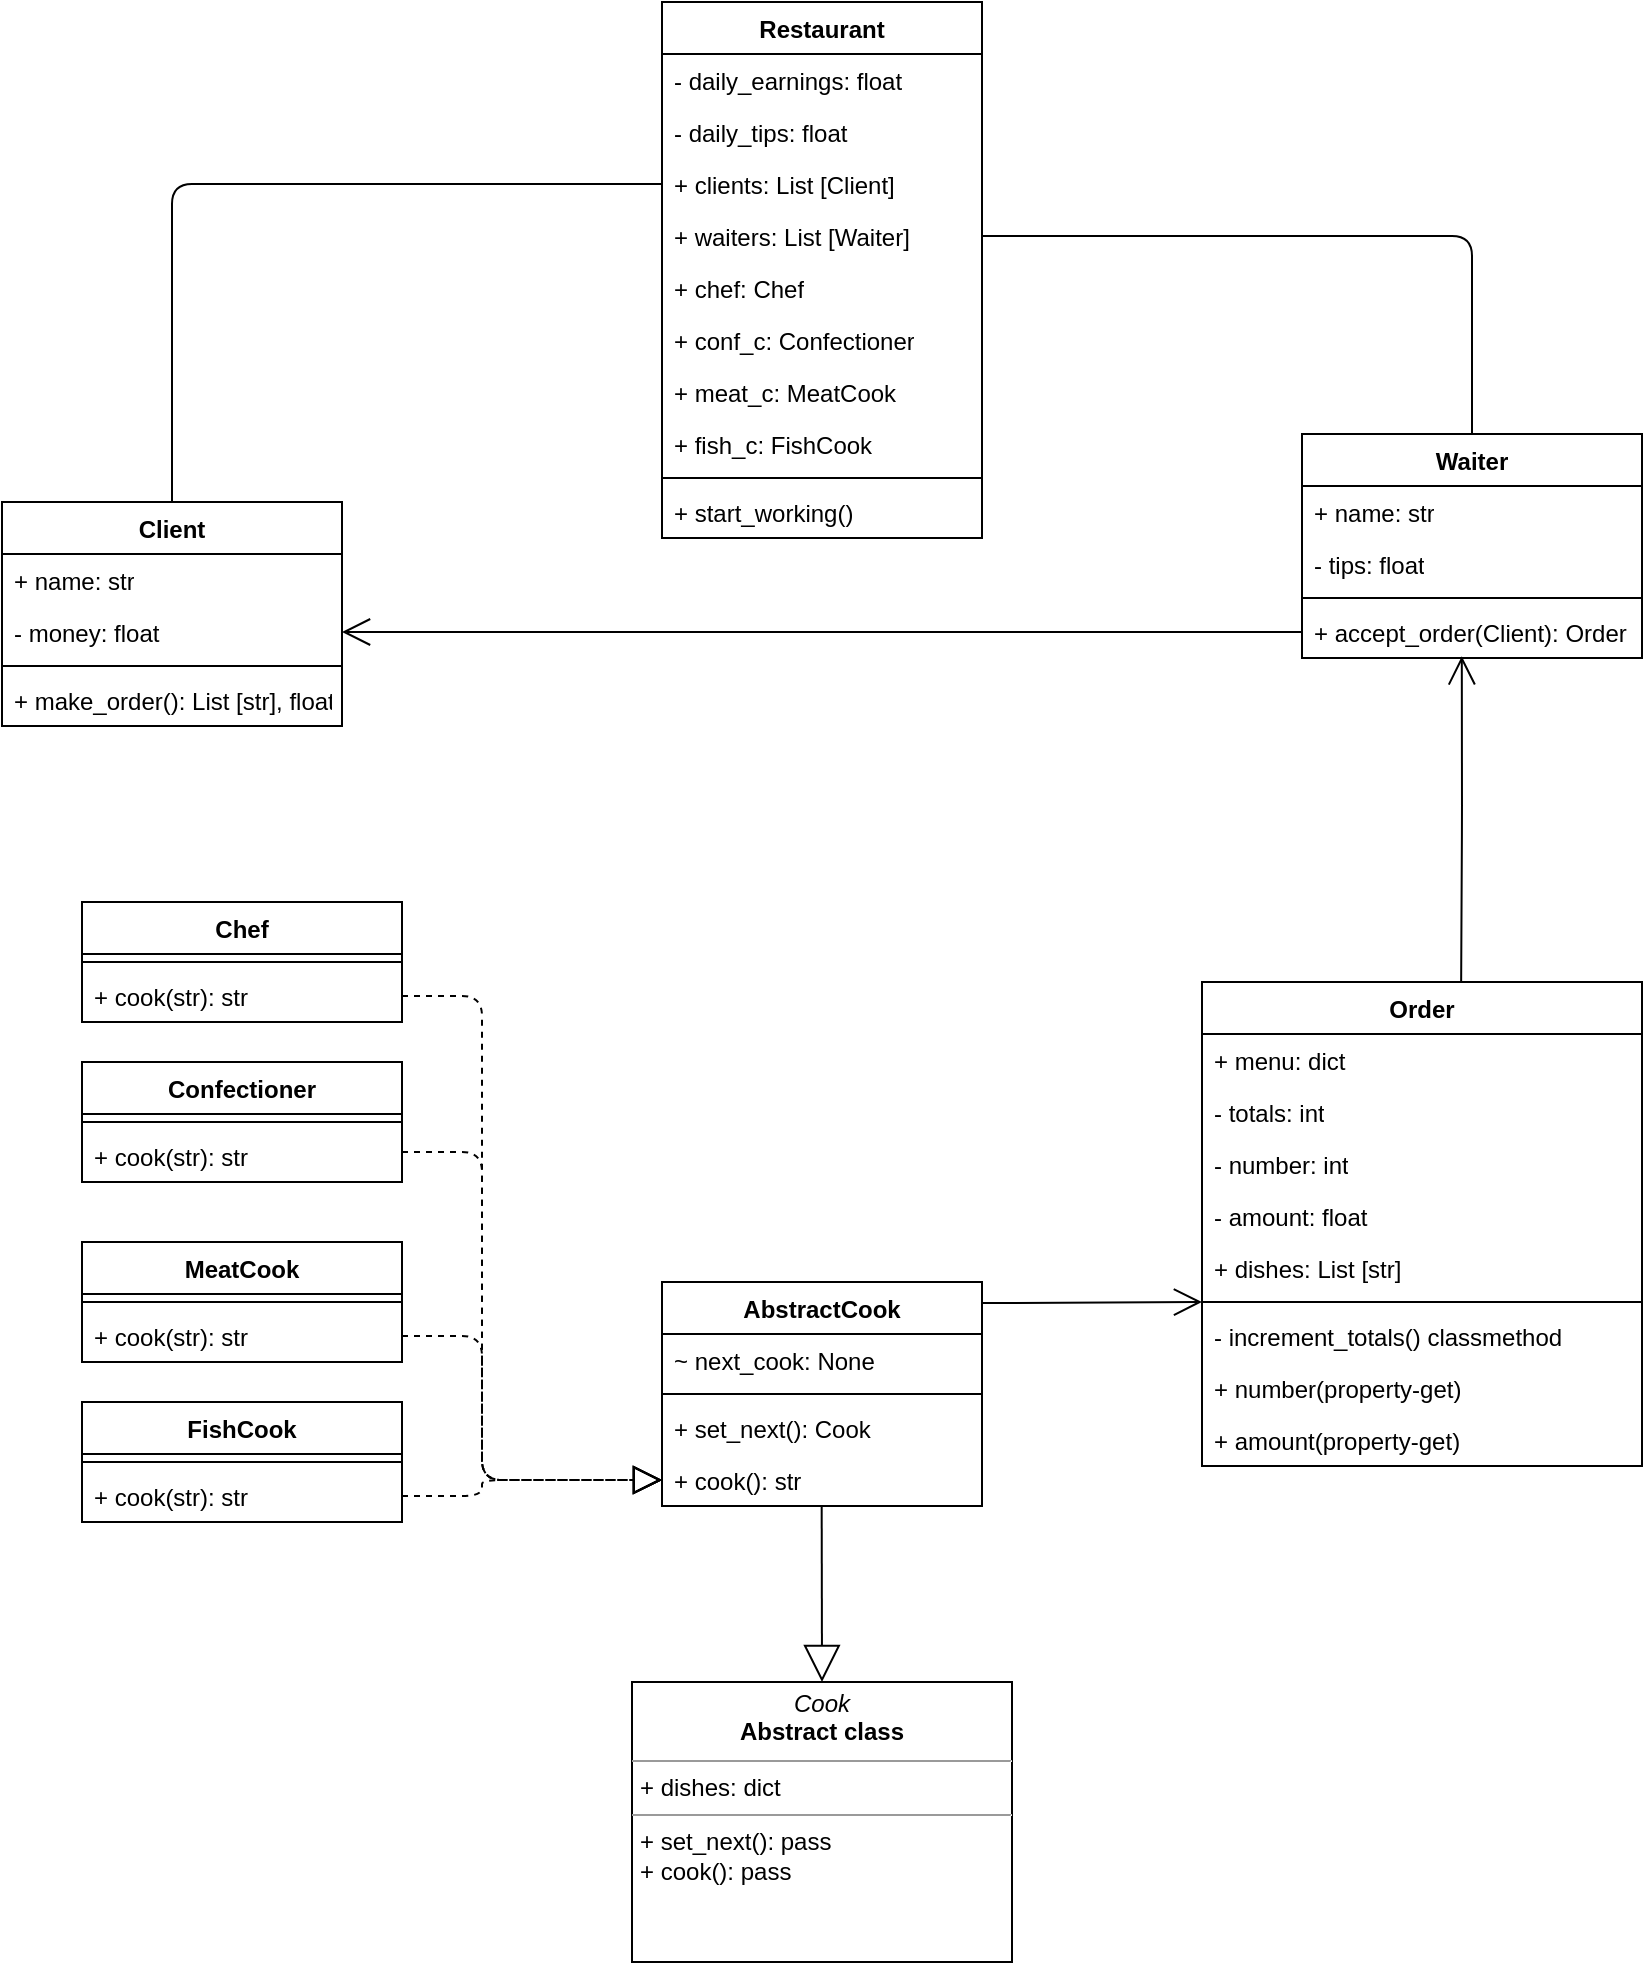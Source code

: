<mxfile version="12.6.5" type="device"><diagram name="Page-1" id="c4acf3e9-155e-7222-9cf6-157b1a14988f"><mxGraphModel dx="1123" dy="672" grid="1" gridSize="10" guides="1" tooltips="1" connect="1" arrows="1" fold="1" page="1" pageScale="1" pageWidth="850" pageHeight="1100" background="#ffffff" math="0" shadow="0"><root><mxCell id="0"/><mxCell id="1" parent="0"/><mxCell id="5d2195bd80daf111-10" value="&lt;p style=&quot;margin: 0px ; margin-top: 4px ; text-align: center&quot;&gt;&lt;i&gt;Cook&lt;/i&gt;&lt;br&gt;&lt;b&gt;Abstract class&lt;/b&gt;&lt;/p&gt;&lt;hr size=&quot;1&quot;&gt;&lt;p style=&quot;margin: 0px ; margin-left: 4px&quot;&gt;+ dishes: dict&lt;/p&gt;&lt;hr size=&quot;1&quot;&gt;&lt;p style=&quot;margin: 0px ; margin-left: 4px&quot;&gt;+ set_next(): pass&lt;/p&gt;&lt;p style=&quot;margin: 0px ; margin-left: 4px&quot;&gt;+ cook(): pass&lt;/p&gt;&lt;p style=&quot;margin: 0px ; margin-left: 4px&quot;&gt;&lt;br&gt;&lt;/p&gt;" style="verticalAlign=top;align=left;overflow=fill;fontSize=12;fontFamily=Helvetica;html=1;rounded=0;shadow=0;comic=0;labelBackgroundColor=none;strokeWidth=1" parent="1" vertex="1"><mxGeometry x="315" y="850" width="190" height="140" as="geometry"/></mxCell><mxCell id="DTFBv68jIetrH04XjiuX-27" value="Restaurant" style="swimlane;fontStyle=1;align=center;verticalAlign=top;childLayout=stackLayout;horizontal=1;startSize=26;horizontalStack=0;resizeParent=1;resizeParentMax=0;resizeLast=0;collapsible=1;marginBottom=0;" parent="1" vertex="1"><mxGeometry x="330" y="10" width="160" height="268" as="geometry"/></mxCell><mxCell id="17acba5748e5396b-21" value="- daily_earnings: float" style="text;html=1;strokeColor=none;fillColor=none;align=left;verticalAlign=top;spacingLeft=4;spacingRight=4;whiteSpace=wrap;overflow=hidden;rotatable=0;points=[[0,0.5],[1,0.5]];portConstraint=eastwest;" parent="DTFBv68jIetrH04XjiuX-27" vertex="1"><mxGeometry y="26" width="160" height="26" as="geometry"/></mxCell><mxCell id="17acba5748e5396b-24" value="- daily_tips: float" style="text;html=1;strokeColor=none;fillColor=none;align=left;verticalAlign=top;spacingLeft=4;spacingRight=4;whiteSpace=wrap;overflow=hidden;rotatable=0;points=[[0,0.5],[1,0.5]];portConstraint=eastwest;" parent="DTFBv68jIetrH04XjiuX-27" vertex="1"><mxGeometry y="52" width="160" height="26" as="geometry"/></mxCell><mxCell id="7SMnW-3yY9mrG8ayVzgt-16" value="+ clients: List [Client]" style="text;html=1;strokeColor=none;fillColor=none;align=left;verticalAlign=top;spacingLeft=4;spacingRight=4;whiteSpace=wrap;overflow=hidden;rotatable=0;points=[[0,0.5],[1,0.5]];portConstraint=eastwest;" parent="DTFBv68jIetrH04XjiuX-27" vertex="1"><mxGeometry y="78" width="160" height="26" as="geometry"/></mxCell><mxCell id="17acba5748e5396b-26" value="+ waiters: List [Waiter]" style="text;html=1;strokeColor=none;fillColor=none;align=left;verticalAlign=top;spacingLeft=4;spacingRight=4;whiteSpace=wrap;overflow=hidden;rotatable=0;points=[[0,0.5],[1,0.5]];portConstraint=eastwest;" parent="DTFBv68jIetrH04XjiuX-27" vertex="1"><mxGeometry y="104" width="160" height="26" as="geometry"/></mxCell><mxCell id="mvDYSAn0GNnwZQqpaxTi-2" value="+ chef: Chef" style="text;html=1;strokeColor=none;fillColor=none;align=left;verticalAlign=top;spacingLeft=4;spacingRight=4;whiteSpace=wrap;overflow=hidden;rotatable=0;points=[[0,0.5],[1,0.5]];portConstraint=eastwest;" vertex="1" parent="DTFBv68jIetrH04XjiuX-27"><mxGeometry y="130" width="160" height="26" as="geometry"/></mxCell><mxCell id="mvDYSAn0GNnwZQqpaxTi-3" value="+ conf_c: Confectioner" style="text;html=1;strokeColor=none;fillColor=none;align=left;verticalAlign=top;spacingLeft=4;spacingRight=4;whiteSpace=wrap;overflow=hidden;rotatable=0;points=[[0,0.5],[1,0.5]];portConstraint=eastwest;" vertex="1" parent="DTFBv68jIetrH04XjiuX-27"><mxGeometry y="156" width="160" height="26" as="geometry"/></mxCell><mxCell id="mvDYSAn0GNnwZQqpaxTi-4" value="+ meat_c: MeatCook" style="text;html=1;strokeColor=none;fillColor=none;align=left;verticalAlign=top;spacingLeft=4;spacingRight=4;whiteSpace=wrap;overflow=hidden;rotatable=0;points=[[0,0.5],[1,0.5]];portConstraint=eastwest;" vertex="1" parent="DTFBv68jIetrH04XjiuX-27"><mxGeometry y="182" width="160" height="26" as="geometry"/></mxCell><mxCell id="mvDYSAn0GNnwZQqpaxTi-5" value="+ fish_c: FishCook" style="text;html=1;strokeColor=none;fillColor=none;align=left;verticalAlign=top;spacingLeft=4;spacingRight=4;whiteSpace=wrap;overflow=hidden;rotatable=0;points=[[0,0.5],[1,0.5]];portConstraint=eastwest;" vertex="1" parent="DTFBv68jIetrH04XjiuX-27"><mxGeometry y="208" width="160" height="26" as="geometry"/></mxCell><mxCell id="DTFBv68jIetrH04XjiuX-29" value="" style="line;strokeWidth=1;fillColor=none;align=left;verticalAlign=middle;spacingTop=-1;spacingLeft=3;spacingRight=3;rotatable=0;labelPosition=right;points=[];portConstraint=eastwest;" parent="DTFBv68jIetrH04XjiuX-27" vertex="1"><mxGeometry y="234" width="160" height="8" as="geometry"/></mxCell><mxCell id="DTFBv68jIetrH04XjiuX-30" value="+ start_working()" style="text;strokeColor=none;fillColor=none;align=left;verticalAlign=top;spacingLeft=4;spacingRight=4;overflow=hidden;rotatable=0;points=[[0,0.5],[1,0.5]];portConstraint=eastwest;" parent="DTFBv68jIetrH04XjiuX-27" vertex="1"><mxGeometry y="242" width="160" height="26" as="geometry"/></mxCell><mxCell id="DTFBv68jIetrH04XjiuX-48" value="Order" style="swimlane;fontStyle=1;align=center;verticalAlign=top;childLayout=stackLayout;horizontal=1;startSize=26;horizontalStack=0;resizeParent=1;resizeParentMax=0;resizeLast=0;collapsible=1;marginBottom=0;" parent="1" vertex="1"><mxGeometry x="600" y="500" width="220" height="242" as="geometry"><mxRectangle x="360" y="260" width="70" height="26" as="alternateBounds"/></mxGeometry></mxCell><mxCell id="DTFBv68jIetrH04XjiuX-49" value="+ menu: dict" style="text;html=1;strokeColor=none;fillColor=none;align=left;verticalAlign=top;spacingLeft=4;spacingRight=4;whiteSpace=wrap;overflow=hidden;rotatable=0;points=[[0,0.5],[1,0.5]];portConstraint=eastwest;" parent="DTFBv68jIetrH04XjiuX-48" vertex="1"><mxGeometry y="26" width="220" height="26" as="geometry"/></mxCell><mxCell id="mvDYSAn0GNnwZQqpaxTi-6" value="- totals: int" style="text;html=1;strokeColor=none;fillColor=none;align=left;verticalAlign=top;spacingLeft=4;spacingRight=4;whiteSpace=wrap;overflow=hidden;rotatable=0;points=[[0,0.5],[1,0.5]];portConstraint=eastwest;" vertex="1" parent="DTFBv68jIetrH04XjiuX-48"><mxGeometry y="52" width="220" height="26" as="geometry"/></mxCell><mxCell id="DTFBv68jIetrH04XjiuX-50" value="- number: int" style="text;html=1;strokeColor=none;fillColor=none;align=left;verticalAlign=top;spacingLeft=4;spacingRight=4;whiteSpace=wrap;overflow=hidden;rotatable=0;points=[[0,0.5],[1,0.5]];portConstraint=eastwest;" parent="DTFBv68jIetrH04XjiuX-48" vertex="1"><mxGeometry y="78" width="220" height="26" as="geometry"/></mxCell><mxCell id="mvDYSAn0GNnwZQqpaxTi-7" value="- amount: float" style="text;html=1;strokeColor=none;fillColor=none;align=left;verticalAlign=top;spacingLeft=4;spacingRight=4;whiteSpace=wrap;overflow=hidden;rotatable=0;points=[[0,0.5],[1,0.5]];portConstraint=eastwest;" vertex="1" parent="DTFBv68jIetrH04XjiuX-48"><mxGeometry y="104" width="220" height="26" as="geometry"/></mxCell><mxCell id="DTFBv68jIetrH04XjiuX-51" value="+ dishes: List [str]" style="text;html=1;strokeColor=none;fillColor=none;align=left;verticalAlign=top;spacingLeft=4;spacingRight=4;whiteSpace=wrap;overflow=hidden;rotatable=0;points=[[0,0.5],[1,0.5]];portConstraint=eastwest;" parent="DTFBv68jIetrH04XjiuX-48" vertex="1"><mxGeometry y="130" width="220" height="26" as="geometry"/></mxCell><mxCell id="DTFBv68jIetrH04XjiuX-52" value="" style="line;strokeWidth=1;fillColor=none;align=left;verticalAlign=middle;spacingTop=-1;spacingLeft=3;spacingRight=3;rotatable=0;labelPosition=right;points=[];portConstraint=eastwest;" parent="DTFBv68jIetrH04XjiuX-48" vertex="1"><mxGeometry y="156" width="220" height="8" as="geometry"/></mxCell><mxCell id="DTFBv68jIetrH04XjiuX-53" value="- increment_totals() classmethod" style="text;strokeColor=none;fillColor=none;align=left;verticalAlign=top;spacingLeft=4;spacingRight=4;overflow=hidden;rotatable=0;points=[[0,0.5],[1,0.5]];portConstraint=eastwest;" parent="DTFBv68jIetrH04XjiuX-48" vertex="1"><mxGeometry y="164" width="220" height="26" as="geometry"/></mxCell><mxCell id="mvDYSAn0GNnwZQqpaxTi-8" value="+ number(property-get)" style="text;strokeColor=none;fillColor=none;align=left;verticalAlign=top;spacingLeft=4;spacingRight=4;overflow=hidden;rotatable=0;points=[[0,0.5],[1,0.5]];portConstraint=eastwest;" vertex="1" parent="DTFBv68jIetrH04XjiuX-48"><mxGeometry y="190" width="220" height="26" as="geometry"/></mxCell><mxCell id="mvDYSAn0GNnwZQqpaxTi-11" value="+ amount(property-get)" style="text;strokeColor=none;fillColor=none;align=left;verticalAlign=top;spacingLeft=4;spacingRight=4;overflow=hidden;rotatable=0;points=[[0,0.5],[1,0.5]];portConstraint=eastwest;" vertex="1" parent="DTFBv68jIetrH04XjiuX-48"><mxGeometry y="216" width="220" height="26" as="geometry"/></mxCell><mxCell id="DTFBv68jIetrH04XjiuX-54" value="Waiter" style="swimlane;fontStyle=1;align=center;verticalAlign=top;childLayout=stackLayout;horizontal=1;startSize=26;horizontalStack=0;resizeParent=1;resizeParentMax=0;resizeLast=0;collapsible=1;marginBottom=0;" parent="1" vertex="1"><mxGeometry x="650" y="226" width="170" height="112" as="geometry"><mxRectangle x="600" y="200" width="70" height="26" as="alternateBounds"/></mxGeometry></mxCell><mxCell id="DTFBv68jIetrH04XjiuX-55" value="+ name: str" style="text;html=1;strokeColor=none;fillColor=none;align=left;verticalAlign=top;spacingLeft=4;spacingRight=4;whiteSpace=wrap;overflow=hidden;rotatable=0;points=[[0,0.5],[1,0.5]];portConstraint=eastwest;" parent="DTFBv68jIetrH04XjiuX-54" vertex="1"><mxGeometry y="26" width="170" height="26" as="geometry"/></mxCell><mxCell id="DTFBv68jIetrH04XjiuX-56" value="- tips: float" style="text;html=1;strokeColor=none;fillColor=none;align=left;verticalAlign=top;spacingLeft=4;spacingRight=4;whiteSpace=wrap;overflow=hidden;rotatable=0;points=[[0,0.5],[1,0.5]];portConstraint=eastwest;" parent="DTFBv68jIetrH04XjiuX-54" vertex="1"><mxGeometry y="52" width="170" height="26" as="geometry"/></mxCell><mxCell id="DTFBv68jIetrH04XjiuX-58" value="" style="line;strokeWidth=1;fillColor=none;align=left;verticalAlign=middle;spacingTop=-1;spacingLeft=3;spacingRight=3;rotatable=0;labelPosition=right;points=[];portConstraint=eastwest;" parent="DTFBv68jIetrH04XjiuX-54" vertex="1"><mxGeometry y="78" width="170" height="8" as="geometry"/></mxCell><mxCell id="DTFBv68jIetrH04XjiuX-59" value="+ accept_order(Client): Order" style="text;strokeColor=none;fillColor=none;align=left;verticalAlign=top;spacingLeft=4;spacingRight=4;overflow=hidden;rotatable=0;points=[[0,0.5],[1,0.5]];portConstraint=eastwest;" parent="DTFBv68jIetrH04XjiuX-54" vertex="1"><mxGeometry y="86" width="170" height="26" as="geometry"/></mxCell><mxCell id="DTFBv68jIetrH04XjiuX-60" value="Client" style="swimlane;fontStyle=1;align=center;verticalAlign=top;childLayout=stackLayout;horizontal=1;startSize=26;horizontalStack=0;resizeParent=1;resizeParentMax=0;resizeLast=0;collapsible=1;marginBottom=0;" parent="1" vertex="1"><mxGeometry y="260" width="170" height="112" as="geometry"><mxRectangle x="120" y="200" width="70" height="26" as="alternateBounds"/></mxGeometry></mxCell><mxCell id="DTFBv68jIetrH04XjiuX-61" value="+ name: str" style="text;html=1;strokeColor=none;fillColor=none;align=left;verticalAlign=top;spacingLeft=4;spacingRight=4;whiteSpace=wrap;overflow=hidden;rotatable=0;points=[[0,0.5],[1,0.5]];portConstraint=eastwest;" parent="DTFBv68jIetrH04XjiuX-60" vertex="1"><mxGeometry y="26" width="170" height="26" as="geometry"/></mxCell><mxCell id="7SMnW-3yY9mrG8ayVzgt-3" value="- money: float" style="text;html=1;strokeColor=none;fillColor=none;align=left;verticalAlign=top;spacingLeft=4;spacingRight=4;whiteSpace=wrap;overflow=hidden;rotatable=0;points=[[0,0.5],[1,0.5]];portConstraint=eastwest;" parent="DTFBv68jIetrH04XjiuX-60" vertex="1"><mxGeometry y="52" width="170" height="26" as="geometry"/></mxCell><mxCell id="DTFBv68jIetrH04XjiuX-64" value="" style="line;strokeWidth=1;fillColor=none;align=left;verticalAlign=middle;spacingTop=-1;spacingLeft=3;spacingRight=3;rotatable=0;labelPosition=right;points=[];portConstraint=eastwest;" parent="DTFBv68jIetrH04XjiuX-60" vertex="1"><mxGeometry y="78" width="170" height="8" as="geometry"/></mxCell><mxCell id="DTFBv68jIetrH04XjiuX-65" value="+ make_order(): List [str], float" style="text;strokeColor=none;fillColor=none;align=left;verticalAlign=top;spacingLeft=4;spacingRight=4;overflow=hidden;rotatable=0;points=[[0,0.5],[1,0.5]];portConstraint=eastwest;" parent="DTFBv68jIetrH04XjiuX-60" vertex="1"><mxGeometry y="86" width="170" height="26" as="geometry"/></mxCell><mxCell id="L1HA2YC8T2fDqDxwRUZR-10" value="Chef" style="swimlane;fontStyle=1;align=center;verticalAlign=top;childLayout=stackLayout;horizontal=1;startSize=26;horizontalStack=0;resizeParent=1;resizeParentMax=0;resizeLast=0;collapsible=1;marginBottom=0;" parent="1" vertex="1"><mxGeometry x="40" y="460" width="160" height="60" as="geometry"/></mxCell><mxCell id="L1HA2YC8T2fDqDxwRUZR-14" value="" style="line;strokeWidth=1;fillColor=none;align=left;verticalAlign=middle;spacingTop=-1;spacingLeft=3;spacingRight=3;rotatable=0;labelPosition=right;points=[];portConstraint=eastwest;" parent="L1HA2YC8T2fDqDxwRUZR-10" vertex="1"><mxGeometry y="26" width="160" height="8" as="geometry"/></mxCell><mxCell id="L1HA2YC8T2fDqDxwRUZR-15" value="+ cook(str): str" style="text;strokeColor=none;fillColor=none;align=left;verticalAlign=top;spacingLeft=4;spacingRight=4;overflow=hidden;rotatable=0;points=[[0,0.5],[1,0.5]];portConstraint=eastwest;" parent="L1HA2YC8T2fDqDxwRUZR-10" vertex="1"><mxGeometry y="34" width="160" height="26" as="geometry"/></mxCell><mxCell id="L1HA2YC8T2fDqDxwRUZR-16" value="Confectioner" style="swimlane;fontStyle=1;align=center;verticalAlign=top;childLayout=stackLayout;horizontal=1;startSize=26;horizontalStack=0;resizeParent=1;resizeParentMax=0;resizeLast=0;collapsible=1;marginBottom=0;" parent="1" vertex="1"><mxGeometry x="40" y="540" width="160" height="60" as="geometry"/></mxCell><mxCell id="L1HA2YC8T2fDqDxwRUZR-20" value="" style="line;strokeWidth=1;fillColor=none;align=left;verticalAlign=middle;spacingTop=-1;spacingLeft=3;spacingRight=3;rotatable=0;labelPosition=right;points=[];portConstraint=eastwest;" parent="L1HA2YC8T2fDqDxwRUZR-16" vertex="1"><mxGeometry y="26" width="160" height="8" as="geometry"/></mxCell><mxCell id="L1HA2YC8T2fDqDxwRUZR-21" value="+ cook(str): str" style="text;strokeColor=none;fillColor=none;align=left;verticalAlign=top;spacingLeft=4;spacingRight=4;overflow=hidden;rotatable=0;points=[[0,0.5],[1,0.5]];portConstraint=eastwest;" parent="L1HA2YC8T2fDqDxwRUZR-16" vertex="1"><mxGeometry y="34" width="160" height="26" as="geometry"/></mxCell><mxCell id="L1HA2YC8T2fDqDxwRUZR-22" value="MeatCook" style="swimlane;fontStyle=1;align=center;verticalAlign=top;childLayout=stackLayout;horizontal=1;startSize=26;horizontalStack=0;resizeParent=1;resizeParentMax=0;resizeLast=0;collapsible=1;marginBottom=0;" parent="1" vertex="1"><mxGeometry x="40" y="630" width="160" height="60" as="geometry"/></mxCell><mxCell id="L1HA2YC8T2fDqDxwRUZR-26" value="" style="line;strokeWidth=1;fillColor=none;align=left;verticalAlign=middle;spacingTop=-1;spacingLeft=3;spacingRight=3;rotatable=0;labelPosition=right;points=[];portConstraint=eastwest;" parent="L1HA2YC8T2fDqDxwRUZR-22" vertex="1"><mxGeometry y="26" width="160" height="8" as="geometry"/></mxCell><mxCell id="L1HA2YC8T2fDqDxwRUZR-27" value="+ cook(str): str" style="text;strokeColor=none;fillColor=none;align=left;verticalAlign=top;spacingLeft=4;spacingRight=4;overflow=hidden;rotatable=0;points=[[0,0.5],[1,0.5]];portConstraint=eastwest;" parent="L1HA2YC8T2fDqDxwRUZR-22" vertex="1"><mxGeometry y="34" width="160" height="26" as="geometry"/></mxCell><mxCell id="L1HA2YC8T2fDqDxwRUZR-28" value="FishCook" style="swimlane;fontStyle=1;align=center;verticalAlign=top;childLayout=stackLayout;horizontal=1;startSize=26;horizontalStack=0;resizeParent=1;resizeParentMax=0;resizeLast=0;collapsible=1;marginBottom=0;" parent="1" vertex="1"><mxGeometry x="40" y="710" width="160" height="60" as="geometry"/></mxCell><mxCell id="L1HA2YC8T2fDqDxwRUZR-32" value="" style="line;strokeWidth=1;fillColor=none;align=left;verticalAlign=middle;spacingTop=-1;spacingLeft=3;spacingRight=3;rotatable=0;labelPosition=right;points=[];portConstraint=eastwest;" parent="L1HA2YC8T2fDqDxwRUZR-28" vertex="1"><mxGeometry y="26" width="160" height="8" as="geometry"/></mxCell><mxCell id="L1HA2YC8T2fDqDxwRUZR-33" value="+ cook(str): str" style="text;strokeColor=none;fillColor=none;align=left;verticalAlign=top;spacingLeft=4;spacingRight=4;overflow=hidden;rotatable=0;points=[[0,0.5],[1,0.5]];portConstraint=eastwest;" parent="L1HA2YC8T2fDqDxwRUZR-28" vertex="1"><mxGeometry y="34" width="160" height="26" as="geometry"/></mxCell><mxCell id="mvDYSAn0GNnwZQqpaxTi-12" value="AbstractCook" style="swimlane;fontStyle=1;align=center;verticalAlign=top;childLayout=stackLayout;horizontal=1;startSize=26;horizontalStack=0;resizeParent=1;resizeParentMax=0;resizeLast=0;collapsible=1;marginBottom=0;" vertex="1" parent="1"><mxGeometry x="330" y="650" width="160" height="112" as="geometry"/></mxCell><mxCell id="mvDYSAn0GNnwZQqpaxTi-13" value="~ next_cook: None" style="text;strokeColor=none;fillColor=none;align=left;verticalAlign=top;spacingLeft=4;spacingRight=4;overflow=hidden;rotatable=0;points=[[0,0.5],[1,0.5]];portConstraint=eastwest;" vertex="1" parent="mvDYSAn0GNnwZQqpaxTi-12"><mxGeometry y="26" width="160" height="26" as="geometry"/></mxCell><mxCell id="mvDYSAn0GNnwZQqpaxTi-14" value="" style="line;strokeWidth=1;fillColor=none;align=left;verticalAlign=middle;spacingTop=-1;spacingLeft=3;spacingRight=3;rotatable=0;labelPosition=right;points=[];portConstraint=eastwest;" vertex="1" parent="mvDYSAn0GNnwZQqpaxTi-12"><mxGeometry y="52" width="160" height="8" as="geometry"/></mxCell><mxCell id="mvDYSAn0GNnwZQqpaxTi-15" value="+ set_next(): Cook" style="text;strokeColor=none;fillColor=none;align=left;verticalAlign=top;spacingLeft=4;spacingRight=4;overflow=hidden;rotatable=0;points=[[0,0.5],[1,0.5]];portConstraint=eastwest;" vertex="1" parent="mvDYSAn0GNnwZQqpaxTi-12"><mxGeometry y="60" width="160" height="26" as="geometry"/></mxCell><mxCell id="mvDYSAn0GNnwZQqpaxTi-17" value="+ cook(): str" style="text;strokeColor=none;fillColor=none;align=left;verticalAlign=top;spacingLeft=4;spacingRight=4;overflow=hidden;rotatable=0;points=[[0,0.5],[1,0.5]];portConstraint=eastwest;" vertex="1" parent="mvDYSAn0GNnwZQqpaxTi-12"><mxGeometry y="86" width="160" height="26" as="geometry"/></mxCell><mxCell id="mvDYSAn0GNnwZQqpaxTi-18" value="" style="endArrow=none;html=1;edgeStyle=orthogonalEdgeStyle;exitX=0.5;exitY=0;exitDx=0;exitDy=0;entryX=0;entryY=0.5;entryDx=0;entryDy=0;" edge="1" parent="1" source="DTFBv68jIetrH04XjiuX-60" target="7SMnW-3yY9mrG8ayVzgt-16"><mxGeometry relative="1" as="geometry"><mxPoint x="90" y="480" as="sourcePoint"/><mxPoint x="230" y="170" as="targetPoint"/></mxGeometry></mxCell><mxCell id="mvDYSAn0GNnwZQqpaxTi-21" value="" style="endArrow=none;html=1;edgeStyle=orthogonalEdgeStyle;exitX=0.5;exitY=0;exitDx=0;exitDy=0;entryX=1;entryY=0.5;entryDx=0;entryDy=0;" edge="1" parent="1" source="DTFBv68jIetrH04XjiuX-54" target="17acba5748e5396b-26"><mxGeometry relative="1" as="geometry"><mxPoint x="95" y="270" as="sourcePoint"/><mxPoint x="340" y="111" as="targetPoint"/></mxGeometry></mxCell><mxCell id="mvDYSAn0GNnwZQqpaxTi-22" value="" style="endArrow=open;endFill=1;endSize=12;html=1;entryX=1;entryY=0.5;entryDx=0;entryDy=0;exitX=0;exitY=0.5;exitDx=0;exitDy=0;" edge="1" parent="1" source="DTFBv68jIetrH04XjiuX-59" target="7SMnW-3yY9mrG8ayVzgt-3"><mxGeometry width="160" relative="1" as="geometry"><mxPoint x="500" y="350" as="sourcePoint"/><mxPoint x="270" y="530" as="targetPoint"/></mxGeometry></mxCell><mxCell id="mvDYSAn0GNnwZQqpaxTi-35" value="" style="endArrow=open;endFill=1;endSize=12;html=1;exitX=0.589;exitY=-0.002;exitDx=0;exitDy=0;exitPerimeter=0;entryX=0.47;entryY=0.968;entryDx=0;entryDy=0;entryPerimeter=0;" edge="1" parent="1" source="DTFBv68jIetrH04XjiuX-48" target="DTFBv68jIetrH04XjiuX-59"><mxGeometry width="160" relative="1" as="geometry"><mxPoint x="660" y="335" as="sourcePoint"/><mxPoint x="740" y="430" as="targetPoint"/><Array as="points"><mxPoint x="730" y="417"/></Array></mxGeometry></mxCell><mxCell id="mvDYSAn0GNnwZQqpaxTi-36" value="" style="endArrow=block;dashed=1;endFill=0;endSize=12;html=1;entryX=0;entryY=0.5;entryDx=0;entryDy=0;exitX=1;exitY=0.5;exitDx=0;exitDy=0;" edge="1" parent="1" source="L1HA2YC8T2fDqDxwRUZR-15" target="mvDYSAn0GNnwZQqpaxTi-17"><mxGeometry width="160" relative="1" as="geometry"><mxPoint x="230" y="507" as="sourcePoint"/><mxPoint x="280" y="830" as="targetPoint"/><Array as="points"><mxPoint x="240" y="507"/><mxPoint x="240" y="630"/><mxPoint x="240" y="749"/></Array></mxGeometry></mxCell><mxCell id="mvDYSAn0GNnwZQqpaxTi-37" value="" style="endArrow=block;dashed=1;endFill=0;endSize=12;html=1;entryX=0;entryY=0.5;entryDx=0;entryDy=0;exitX=1;exitY=0.75;exitDx=0;exitDy=0;" edge="1" parent="1" source="L1HA2YC8T2fDqDxwRUZR-16" target="mvDYSAn0GNnwZQqpaxTi-17"><mxGeometry width="160" relative="1" as="geometry"><mxPoint x="130" y="840" as="sourcePoint"/><mxPoint x="290" y="840" as="targetPoint"/><Array as="points"><mxPoint x="240" y="585"/><mxPoint x="240" y="670"/><mxPoint x="240" y="749"/></Array></mxGeometry></mxCell><mxCell id="mvDYSAn0GNnwZQqpaxTi-38" value="" style="endArrow=block;dashed=1;endFill=0;endSize=12;html=1;exitX=1;exitY=0.5;exitDx=0;exitDy=0;entryX=0;entryY=0.5;entryDx=0;entryDy=0;" edge="1" parent="1" source="L1HA2YC8T2fDqDxwRUZR-27" target="mvDYSAn0GNnwZQqpaxTi-17"><mxGeometry width="160" relative="1" as="geometry"><mxPoint x="140" y="850" as="sourcePoint"/><mxPoint x="300" y="850" as="targetPoint"/><Array as="points"><mxPoint x="240" y="677"/><mxPoint x="240" y="700"/><mxPoint x="240" y="749"/></Array></mxGeometry></mxCell><mxCell id="mvDYSAn0GNnwZQqpaxTi-39" value="" style="endArrow=block;dashed=1;endFill=0;endSize=12;html=1;exitX=1;exitY=0.5;exitDx=0;exitDy=0;entryX=0;entryY=0.5;entryDx=0;entryDy=0;" edge="1" parent="1" source="L1HA2YC8T2fDqDxwRUZR-33" target="mvDYSAn0GNnwZQqpaxTi-17"><mxGeometry width="160" relative="1" as="geometry"><mxPoint x="210" y="687" as="sourcePoint"/><mxPoint x="340" y="759" as="targetPoint"/><Array as="points"><mxPoint x="240" y="757"/><mxPoint x="240" y="749"/></Array></mxGeometry></mxCell><mxCell id="mvDYSAn0GNnwZQqpaxTi-40" value="" style="endArrow=block;endSize=16;endFill=0;html=1;entryX=0.5;entryY=0;entryDx=0;entryDy=0;exitX=0.499;exitY=1.015;exitDx=0;exitDy=0;exitPerimeter=0;" edge="1" parent="1" source="mvDYSAn0GNnwZQqpaxTi-17" target="5d2195bd80daf111-10"><mxGeometry x="-0.142" y="-20" width="160" relative="1" as="geometry"><mxPoint x="400" y="820" as="sourcePoint"/><mxPoint x="340" y="800" as="targetPoint"/><mxPoint as="offset"/></mxGeometry></mxCell><mxCell id="mvDYSAn0GNnwZQqpaxTi-41" value="" style="endArrow=open;endFill=1;endSize=12;html=1;exitX=0.998;exitY=0.094;exitDx=0;exitDy=0;exitPerimeter=0;" edge="1" parent="1" source="mvDYSAn0GNnwZQqpaxTi-12"><mxGeometry width="160" relative="1" as="geometry"><mxPoint x="739.58" y="509.516" as="sourcePoint"/><mxPoint x="600" y="660" as="targetPoint"/><Array as="points"/></mxGeometry></mxCell></root></mxGraphModel></diagram></mxfile>
